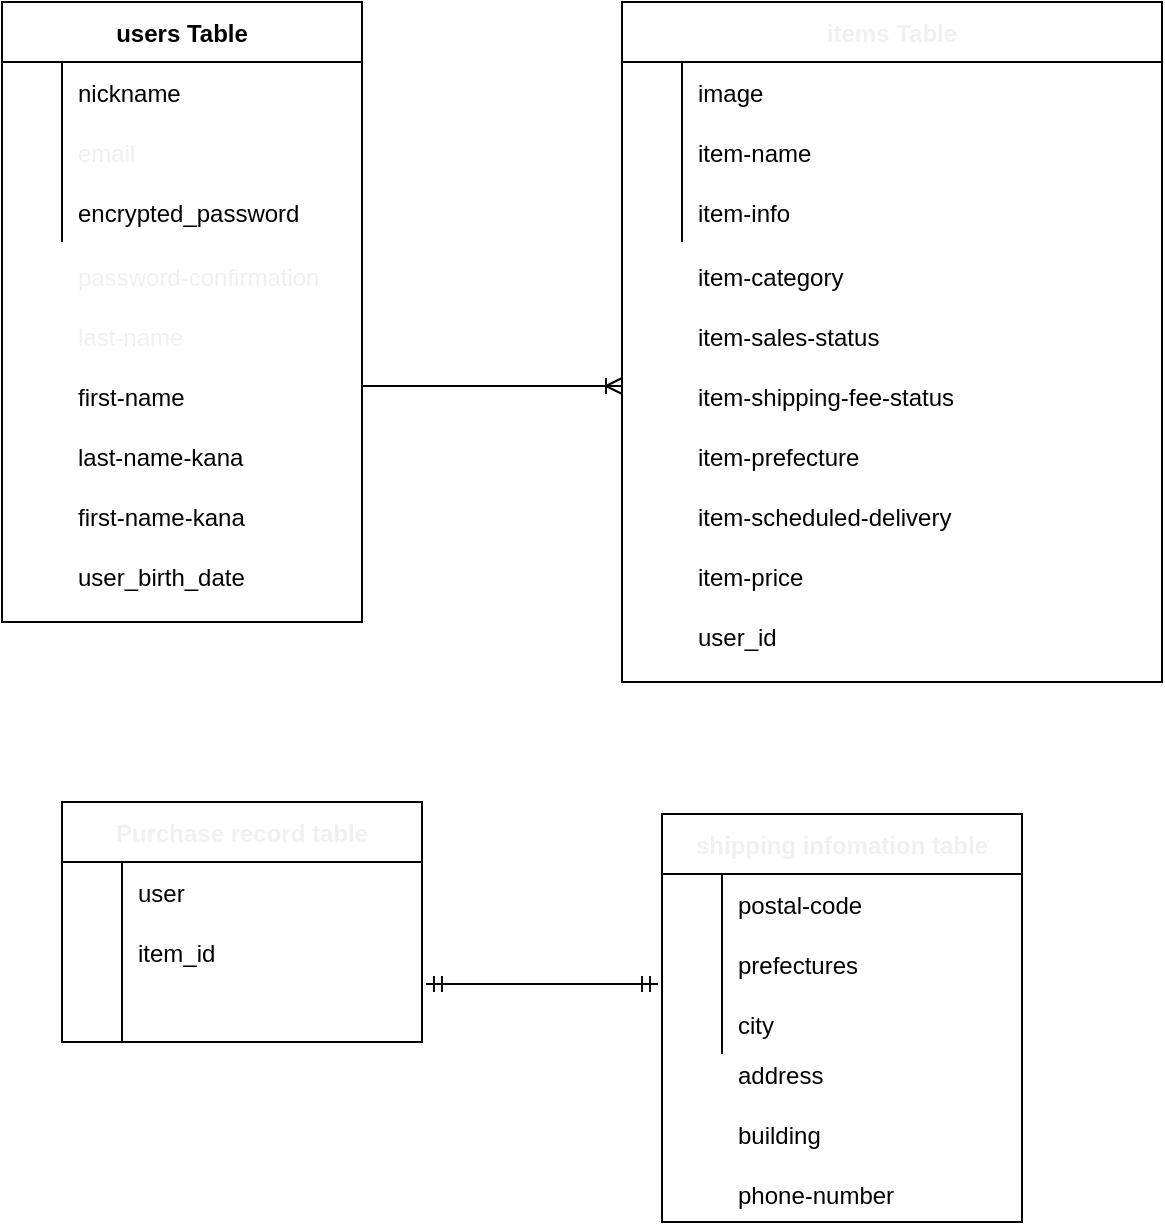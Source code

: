 <mxfile>
    <diagram id="u44Nx-Nj8t-vCUnzvoWO" name="ページ1">
        <mxGraphModel dx="740" dy="1804" grid="1" gridSize="10" guides="1" tooltips="1" connect="1" arrows="1" fold="1" page="1" pageScale="1" pageWidth="827" pageHeight="1169" math="0" shadow="0">
            <root>
                <mxCell id="0"/>
                <mxCell id="1" parent="0"/>
                <mxCell id="27" value="users Table" style="shape=table;startSize=30;container=1;collapsible=1;childLayout=tableLayout;fixedRows=1;rowLines=0;fontStyle=1;align=center;resizeLast=1;" parent="1" vertex="1">
                    <mxGeometry x="150" y="-1120" width="180" height="310" as="geometry"/>
                </mxCell>
                <mxCell id="31" value="" style="shape=partialRectangle;collapsible=0;dropTarget=0;pointerEvents=0;fillColor=none;top=0;left=0;bottom=0;right=0;points=[[0,0.5],[1,0.5]];portConstraint=eastwest;" parent="27" vertex="1">
                    <mxGeometry y="30" width="180" height="30" as="geometry"/>
                </mxCell>
                <mxCell id="32" value="" style="shape=partialRectangle;connectable=0;fillColor=none;top=0;left=0;bottom=0;right=0;editable=1;overflow=hidden;" parent="31" vertex="1">
                    <mxGeometry width="30" height="30" as="geometry"/>
                </mxCell>
                <mxCell id="33" value="nickname" style="shape=partialRectangle;connectable=0;fillColor=none;top=0;left=0;bottom=0;right=0;align=left;spacingLeft=6;overflow=hidden;" parent="31" vertex="1">
                    <mxGeometry x="30" width="150" height="30" as="geometry"/>
                </mxCell>
                <mxCell id="34" value="" style="shape=partialRectangle;collapsible=0;dropTarget=0;pointerEvents=0;fillColor=none;top=0;left=0;bottom=0;right=0;points=[[0,0.5],[1,0.5]];portConstraint=eastwest;" parent="27" vertex="1">
                    <mxGeometry y="60" width="180" height="30" as="geometry"/>
                </mxCell>
                <mxCell id="35" value="" style="shape=partialRectangle;connectable=0;fillColor=none;top=0;left=0;bottom=0;right=0;editable=1;overflow=hidden;" parent="34" vertex="1">
                    <mxGeometry width="30" height="30" as="geometry"/>
                </mxCell>
                <mxCell id="36" value="email" style="shape=partialRectangle;connectable=0;fillColor=none;top=0;left=0;bottom=0;right=0;align=left;spacingLeft=6;overflow=hidden;fontColor=#F0F0F0;" parent="34" vertex="1">
                    <mxGeometry x="30" width="150" height="30" as="geometry"/>
                </mxCell>
                <mxCell id="37" value="" style="shape=partialRectangle;collapsible=0;dropTarget=0;pointerEvents=0;fillColor=none;top=0;left=0;bottom=0;right=0;points=[[0,0.5],[1,0.5]];portConstraint=eastwest;" parent="27" vertex="1">
                    <mxGeometry y="90" width="180" height="30" as="geometry"/>
                </mxCell>
                <mxCell id="38" value="" style="shape=partialRectangle;connectable=0;fillColor=none;top=0;left=0;bottom=0;right=0;editable=1;overflow=hidden;" parent="37" vertex="1">
                    <mxGeometry width="30" height="30" as="geometry"/>
                </mxCell>
                <mxCell id="39" value="encrypted_password" style="shape=partialRectangle;connectable=0;fillColor=none;top=0;left=0;bottom=0;right=0;align=left;spacingLeft=6;overflow=hidden;" parent="37" vertex="1">
                    <mxGeometry x="30" width="150" height="30" as="geometry"/>
                </mxCell>
                <mxCell id="42" value="" style="shape=partialRectangle;connectable=0;fillColor=none;top=0;left=0;bottom=0;right=0;align=left;spacingLeft=6;overflow=hidden;" parent="1" vertex="1">
                    <mxGeometry x="400" y="-708" width="150" height="30" as="geometry"/>
                </mxCell>
                <mxCell id="43" value="" style="shape=partialRectangle;collapsible=0;dropTarget=0;pointerEvents=0;fillColor=none;top=0;left=0;bottom=0;right=0;points=[[0,0.5],[1,0.5]];portConstraint=eastwest;" parent="1" vertex="1">
                    <mxGeometry x="150" y="-998" width="180" height="30" as="geometry"/>
                </mxCell>
                <mxCell id="44" value="" style="shape=partialRectangle;connectable=0;fillColor=none;top=0;left=0;bottom=0;right=0;editable=1;overflow=hidden;" parent="43" vertex="1">
                    <mxGeometry width="30" height="30" as="geometry"/>
                </mxCell>
                <mxCell id="45" value="password-confirmation" style="shape=partialRectangle;connectable=0;fillColor=none;top=0;left=0;bottom=0;right=0;align=left;spacingLeft=6;overflow=hidden;fontColor=#F0F0F0;" parent="43" vertex="1">
                    <mxGeometry x="30" width="150" height="30" as="geometry"/>
                </mxCell>
                <mxCell id="46" value="last-name" style="shape=partialRectangle;connectable=0;fillColor=none;top=0;left=0;bottom=0;right=0;align=left;spacingLeft=6;overflow=hidden;fontColor=#F0F0F0;" parent="1" vertex="1">
                    <mxGeometry x="180" y="-968" width="150" height="30" as="geometry"/>
                </mxCell>
                <mxCell id="47" value="first-name" style="shape=partialRectangle;connectable=0;fillColor=none;top=0;left=0;bottom=0;right=0;align=left;spacingLeft=6;overflow=hidden;" parent="1" vertex="1">
                    <mxGeometry x="180" y="-938" width="150" height="30" as="geometry"/>
                </mxCell>
                <mxCell id="48" value="items Table" style="shape=table;startSize=30;container=1;collapsible=1;childLayout=tableLayout;fixedRows=1;rowLines=0;fontStyle=1;align=center;resizeLast=1;fontColor=#F0F0F0;" parent="1" vertex="1">
                    <mxGeometry x="460" y="-1120" width="270" height="340" as="geometry"/>
                </mxCell>
                <mxCell id="52" value="" style="shape=partialRectangle;collapsible=0;dropTarget=0;pointerEvents=0;fillColor=none;top=0;left=0;bottom=0;right=0;points=[[0,0.5],[1,0.5]];portConstraint=eastwest;" parent="48" vertex="1">
                    <mxGeometry y="30" width="270" height="30" as="geometry"/>
                </mxCell>
                <mxCell id="53" value="" style="shape=partialRectangle;connectable=0;fillColor=none;top=0;left=0;bottom=0;right=0;editable=1;overflow=hidden;" parent="52" vertex="1">
                    <mxGeometry width="30" height="30" as="geometry"/>
                </mxCell>
                <mxCell id="54" value="image" style="shape=partialRectangle;connectable=0;fillColor=none;top=0;left=0;bottom=0;right=0;align=left;spacingLeft=6;overflow=hidden;" parent="52" vertex="1">
                    <mxGeometry x="30" width="240" height="30" as="geometry"/>
                </mxCell>
                <mxCell id="55" value="" style="shape=partialRectangle;collapsible=0;dropTarget=0;pointerEvents=0;fillColor=none;top=0;left=0;bottom=0;right=0;points=[[0,0.5],[1,0.5]];portConstraint=eastwest;" parent="48" vertex="1">
                    <mxGeometry y="60" width="270" height="30" as="geometry"/>
                </mxCell>
                <mxCell id="56" value="" style="shape=partialRectangle;connectable=0;fillColor=none;top=0;left=0;bottom=0;right=0;editable=1;overflow=hidden;" parent="55" vertex="1">
                    <mxGeometry width="30" height="30" as="geometry"/>
                </mxCell>
                <mxCell id="57" value="item-name" style="shape=partialRectangle;connectable=0;fillColor=none;top=0;left=0;bottom=0;right=0;align=left;spacingLeft=6;overflow=hidden;" parent="55" vertex="1">
                    <mxGeometry x="30" width="240" height="30" as="geometry"/>
                </mxCell>
                <mxCell id="58" value="" style="shape=partialRectangle;collapsible=0;dropTarget=0;pointerEvents=0;fillColor=none;top=0;left=0;bottom=0;right=0;points=[[0,0.5],[1,0.5]];portConstraint=eastwest;" parent="48" vertex="1">
                    <mxGeometry y="90" width="270" height="30" as="geometry"/>
                </mxCell>
                <mxCell id="59" value="" style="shape=partialRectangle;connectable=0;fillColor=none;top=0;left=0;bottom=0;right=0;editable=1;overflow=hidden;" parent="58" vertex="1">
                    <mxGeometry width="30" height="30" as="geometry"/>
                </mxCell>
                <mxCell id="60" value="item-info" style="shape=partialRectangle;connectable=0;fillColor=none;top=0;left=0;bottom=0;right=0;align=left;spacingLeft=6;overflow=hidden;" parent="58" vertex="1">
                    <mxGeometry x="30" width="240" height="30" as="geometry"/>
                </mxCell>
                <mxCell id="63" value="item-category" style="shape=partialRectangle;connectable=0;fillColor=none;top=0;left=0;bottom=0;right=0;align=left;spacingLeft=6;overflow=hidden;" parent="1" vertex="1">
                    <mxGeometry x="490" y="-998" width="150" height="30" as="geometry"/>
                </mxCell>
                <mxCell id="64" value="item-sales-status" style="shape=partialRectangle;connectable=0;fillColor=none;top=0;left=0;bottom=0;right=0;align=left;spacingLeft=6;overflow=hidden;" parent="1" vertex="1">
                    <mxGeometry x="490" y="-968" width="150" height="30" as="geometry"/>
                </mxCell>
                <mxCell id="66" value="item-shipping-fee-status" style="shape=partialRectangle;connectable=0;fillColor=none;top=0;left=0;bottom=0;right=0;align=left;spacingLeft=6;overflow=hidden;" parent="1" vertex="1">
                    <mxGeometry x="490" y="-938" width="150" height="30" as="geometry"/>
                </mxCell>
                <mxCell id="67" value="item-prefecture" style="shape=partialRectangle;connectable=0;fillColor=none;top=0;left=0;bottom=0;right=0;align=left;spacingLeft=6;overflow=hidden;" parent="1" vertex="1">
                    <mxGeometry x="490" y="-908" width="240" height="30" as="geometry"/>
                </mxCell>
                <mxCell id="68" value="item-scheduled-delivery" style="shape=partialRectangle;connectable=0;fillColor=none;top=0;left=0;bottom=0;right=0;align=left;spacingLeft=6;overflow=hidden;" parent="1" vertex="1">
                    <mxGeometry x="490" y="-878" width="150" height="30" as="geometry"/>
                </mxCell>
                <mxCell id="69" value="item-price" style="shape=partialRectangle;connectable=0;fillColor=none;top=0;left=0;bottom=0;right=0;align=left;spacingLeft=6;overflow=hidden;" parent="1" vertex="1">
                    <mxGeometry x="490" y="-848" width="150" height="30" as="geometry"/>
                </mxCell>
                <mxCell id="73" value="last-name-kana" style="shape=partialRectangle;connectable=0;fillColor=none;top=0;left=0;bottom=0;right=0;align=left;spacingLeft=6;overflow=hidden;" parent="1" vertex="1">
                    <mxGeometry x="180" y="-908" width="150" height="30" as="geometry"/>
                </mxCell>
                <mxCell id="74" value="" style="shape=partialRectangle;connectable=0;fillColor=none;top=0;left=0;bottom=0;right=0;align=left;spacingLeft=6;overflow=hidden;" parent="1" vertex="1">
                    <mxGeometry x="180" y="-878" width="150" height="30" as="geometry"/>
                </mxCell>
                <mxCell id="78" value="first-name-kana" style="shape=partialRectangle;connectable=0;fillColor=none;top=0;left=0;bottom=0;right=0;align=left;spacingLeft=6;overflow=hidden;" parent="1" vertex="1">
                    <mxGeometry x="180" y="-878" width="150" height="30" as="geometry"/>
                </mxCell>
                <mxCell id="79" value="user_birth_date" style="shape=partialRectangle;connectable=0;fillColor=none;top=0;left=0;bottom=0;right=0;align=left;spacingLeft=6;overflow=hidden;" parent="1" vertex="1">
                    <mxGeometry x="180" y="-848" width="150" height="30" as="geometry"/>
                </mxCell>
                <mxCell id="81" value="" style="edgeStyle=entityRelationEdgeStyle;fontSize=12;html=1;endArrow=ERoneToMany;fontColor=#F0F0F0;" parent="1" edge="1">
                    <mxGeometry width="100" height="100" relative="1" as="geometry">
                        <mxPoint x="330" y="-928" as="sourcePoint"/>
                        <mxPoint x="460" y="-928" as="targetPoint"/>
                    </mxGeometry>
                </mxCell>
                <mxCell id="pmGQJzCCEOQ4GVPIQHz4-82" value="Purchase record table" style="shape=table;startSize=30;container=1;collapsible=1;childLayout=tableLayout;fixedRows=1;rowLines=0;fontStyle=1;align=center;resizeLast=1;fontColor=#F0F0F0;" parent="1" vertex="1">
                    <mxGeometry x="180" y="-720" width="180" height="120" as="geometry"/>
                </mxCell>
                <mxCell id="pmGQJzCCEOQ4GVPIQHz4-86" value="" style="shape=partialRectangle;collapsible=0;dropTarget=0;pointerEvents=0;fillColor=none;top=0;left=0;bottom=0;right=0;points=[[0,0.5],[1,0.5]];portConstraint=eastwest;" parent="pmGQJzCCEOQ4GVPIQHz4-82" vertex="1">
                    <mxGeometry y="30" width="180" height="30" as="geometry"/>
                </mxCell>
                <mxCell id="pmGQJzCCEOQ4GVPIQHz4-87" value="" style="shape=partialRectangle;connectable=0;fillColor=none;top=0;left=0;bottom=0;right=0;editable=1;overflow=hidden;" parent="pmGQJzCCEOQ4GVPIQHz4-86" vertex="1">
                    <mxGeometry width="30" height="30" as="geometry"/>
                </mxCell>
                <mxCell id="pmGQJzCCEOQ4GVPIQHz4-88" value="" style="shape=partialRectangle;connectable=0;fillColor=none;top=0;left=0;bottom=0;right=0;align=left;spacingLeft=6;overflow=hidden;" parent="pmGQJzCCEOQ4GVPIQHz4-86" vertex="1">
                    <mxGeometry x="30" width="150" height="30" as="geometry"/>
                </mxCell>
                <mxCell id="pmGQJzCCEOQ4GVPIQHz4-92" value="" style="shape=partialRectangle;collapsible=0;dropTarget=0;pointerEvents=0;fillColor=none;top=0;left=0;bottom=0;right=0;points=[[0,0.5],[1,0.5]];portConstraint=eastwest;" parent="pmGQJzCCEOQ4GVPIQHz4-82" vertex="1">
                    <mxGeometry y="60" width="180" height="30" as="geometry"/>
                </mxCell>
                <mxCell id="pmGQJzCCEOQ4GVPIQHz4-93" value="" style="shape=partialRectangle;connectable=0;fillColor=none;top=0;left=0;bottom=0;right=0;editable=1;overflow=hidden;" parent="pmGQJzCCEOQ4GVPIQHz4-92" vertex="1">
                    <mxGeometry width="30" height="30" as="geometry"/>
                </mxCell>
                <mxCell id="pmGQJzCCEOQ4GVPIQHz4-94" value="item_id" style="shape=partialRectangle;connectable=0;fillColor=none;top=0;left=0;bottom=0;right=0;align=left;spacingLeft=6;overflow=hidden;" parent="pmGQJzCCEOQ4GVPIQHz4-92" vertex="1">
                    <mxGeometry x="30" width="150" height="30" as="geometry"/>
                </mxCell>
                <mxCell id="pmGQJzCCEOQ4GVPIQHz4-89" value="" style="shape=partialRectangle;collapsible=0;dropTarget=0;pointerEvents=0;fillColor=none;top=0;left=0;bottom=0;right=0;points=[[0,0.5],[1,0.5]];portConstraint=eastwest;" parent="pmGQJzCCEOQ4GVPIQHz4-82" vertex="1">
                    <mxGeometry y="90" width="180" height="30" as="geometry"/>
                </mxCell>
                <mxCell id="pmGQJzCCEOQ4GVPIQHz4-90" value="" style="shape=partialRectangle;connectable=0;fillColor=none;top=0;left=0;bottom=0;right=0;editable=1;overflow=hidden;" parent="pmGQJzCCEOQ4GVPIQHz4-89" vertex="1">
                    <mxGeometry width="30" height="30" as="geometry"/>
                </mxCell>
                <mxCell id="pmGQJzCCEOQ4GVPIQHz4-91" value="" style="shape=partialRectangle;connectable=0;fillColor=none;top=0;left=0;bottom=0;right=0;align=left;spacingLeft=6;overflow=hidden;" parent="pmGQJzCCEOQ4GVPIQHz4-89" vertex="1">
                    <mxGeometry x="30" width="150" height="30" as="geometry"/>
                </mxCell>
                <mxCell id="pmGQJzCCEOQ4GVPIQHz4-95" value="shipping infomation table" style="shape=table;startSize=30;container=1;collapsible=1;childLayout=tableLayout;fixedRows=1;rowLines=0;fontStyle=1;align=center;resizeLast=1;fontColor=#F0F0F0;" parent="1" vertex="1">
                    <mxGeometry x="480" y="-714" width="180" height="204" as="geometry"/>
                </mxCell>
                <mxCell id="pmGQJzCCEOQ4GVPIQHz4-96" value="" style="shape=partialRectangle;collapsible=0;dropTarget=0;pointerEvents=0;fillColor=none;top=0;left=0;bottom=0;right=0;points=[[0,0.5],[1,0.5]];portConstraint=eastwest;" parent="pmGQJzCCEOQ4GVPIQHz4-95" vertex="1">
                    <mxGeometry y="30" width="180" height="30" as="geometry"/>
                </mxCell>
                <mxCell id="pmGQJzCCEOQ4GVPIQHz4-97" value="" style="shape=partialRectangle;connectable=0;fillColor=none;top=0;left=0;bottom=0;right=0;editable=1;overflow=hidden;" parent="pmGQJzCCEOQ4GVPIQHz4-96" vertex="1">
                    <mxGeometry width="30" height="30" as="geometry"/>
                </mxCell>
                <mxCell id="pmGQJzCCEOQ4GVPIQHz4-98" value="postal-code" style="shape=partialRectangle;connectable=0;fillColor=none;top=0;left=0;bottom=0;right=0;align=left;spacingLeft=6;overflow=hidden;" parent="pmGQJzCCEOQ4GVPIQHz4-96" vertex="1">
                    <mxGeometry x="30" width="150" height="30" as="geometry"/>
                </mxCell>
                <mxCell id="pmGQJzCCEOQ4GVPIQHz4-99" value="" style="shape=partialRectangle;collapsible=0;dropTarget=0;pointerEvents=0;fillColor=none;top=0;left=0;bottom=0;right=0;points=[[0,0.5],[1,0.5]];portConstraint=eastwest;" parent="pmGQJzCCEOQ4GVPIQHz4-95" vertex="1">
                    <mxGeometry y="60" width="180" height="30" as="geometry"/>
                </mxCell>
                <mxCell id="pmGQJzCCEOQ4GVPIQHz4-100" value="" style="shape=partialRectangle;connectable=0;fillColor=none;top=0;left=0;bottom=0;right=0;editable=1;overflow=hidden;" parent="pmGQJzCCEOQ4GVPIQHz4-99" vertex="1">
                    <mxGeometry width="30" height="30" as="geometry"/>
                </mxCell>
                <mxCell id="pmGQJzCCEOQ4GVPIQHz4-101" value="prefectures" style="shape=partialRectangle;connectable=0;fillColor=none;top=0;left=0;bottom=0;right=0;align=left;spacingLeft=6;overflow=hidden;" parent="pmGQJzCCEOQ4GVPIQHz4-99" vertex="1">
                    <mxGeometry x="30" width="150" height="30" as="geometry"/>
                </mxCell>
                <mxCell id="pmGQJzCCEOQ4GVPIQHz4-102" value="" style="shape=partialRectangle;collapsible=0;dropTarget=0;pointerEvents=0;fillColor=none;top=0;left=0;bottom=0;right=0;points=[[0,0.5],[1,0.5]];portConstraint=eastwest;" parent="pmGQJzCCEOQ4GVPIQHz4-95" vertex="1">
                    <mxGeometry y="90" width="180" height="30" as="geometry"/>
                </mxCell>
                <mxCell id="pmGQJzCCEOQ4GVPIQHz4-103" value="" style="shape=partialRectangle;connectable=0;fillColor=none;top=0;left=0;bottom=0;right=0;editable=1;overflow=hidden;" parent="pmGQJzCCEOQ4GVPIQHz4-102" vertex="1">
                    <mxGeometry width="30" height="30" as="geometry"/>
                </mxCell>
                <mxCell id="pmGQJzCCEOQ4GVPIQHz4-104" value="city" style="shape=partialRectangle;connectable=0;fillColor=none;top=0;left=0;bottom=0;right=0;align=left;spacingLeft=6;overflow=hidden;" parent="pmGQJzCCEOQ4GVPIQHz4-102" vertex="1">
                    <mxGeometry x="30" width="150" height="30" as="geometry"/>
                </mxCell>
                <mxCell id="pmGQJzCCEOQ4GVPIQHz4-81" value="" style="edgeStyle=entityRelationEdgeStyle;fontSize=12;html=1;endArrow=ERmandOne;startArrow=ERmandOne;fontColor=#F0F0F0;entryX=-0.011;entryY=0.833;entryDx=0;entryDy=0;entryPerimeter=0;exitX=1.011;exitY=0.033;exitDx=0;exitDy=0;exitPerimeter=0;" edge="1" parent="1" source="pmGQJzCCEOQ4GVPIQHz4-89" target="pmGQJzCCEOQ4GVPIQHz4-99">
                    <mxGeometry width="100" height="100" relative="1" as="geometry">
                        <mxPoint x="360" y="-400" as="sourcePoint"/>
                        <mxPoint x="460" y="-500" as="targetPoint"/>
                    </mxGeometry>
                </mxCell>
                <mxCell id="pmGQJzCCEOQ4GVPIQHz4-83" value="address" style="shape=partialRectangle;connectable=0;fillColor=none;top=0;left=0;bottom=0;right=0;align=left;spacingLeft=6;overflow=hidden;" vertex="1" parent="1">
                    <mxGeometry x="510" y="-599" width="150" height="30" as="geometry"/>
                </mxCell>
                <mxCell id="pmGQJzCCEOQ4GVPIQHz4-84" value="building" style="shape=partialRectangle;connectable=0;fillColor=none;top=0;left=0;bottom=0;right=0;align=left;spacingLeft=6;overflow=hidden;" vertex="1" parent="1">
                    <mxGeometry x="510" y="-569" width="150" height="30" as="geometry"/>
                </mxCell>
                <mxCell id="pmGQJzCCEOQ4GVPIQHz4-85" value="phone-number" style="shape=partialRectangle;connectable=0;fillColor=none;top=0;left=0;bottom=0;right=0;align=left;spacingLeft=6;overflow=hidden;" vertex="1" parent="1">
                    <mxGeometry x="510" y="-539" width="150" height="30" as="geometry"/>
                </mxCell>
                <mxCell id="pmGQJzCCEOQ4GVPIQHz4-105" value="user_id" style="shape=partialRectangle;connectable=0;fillColor=none;top=0;left=0;bottom=0;right=0;align=left;spacingLeft=6;overflow=hidden;" vertex="1" parent="1">
                    <mxGeometry x="490" y="-818" width="150" height="30" as="geometry"/>
                </mxCell>
                <mxCell id="pmGQJzCCEOQ4GVPIQHz4-106" value="user" style="shape=partialRectangle;connectable=0;fillColor=none;top=0;left=0;bottom=0;right=0;align=left;spacingLeft=6;overflow=hidden;" vertex="1" parent="1">
                    <mxGeometry x="210" y="-690" width="150" height="30" as="geometry"/>
                </mxCell>
            </root>
        </mxGraphModel>
    </diagram>
</mxfile>